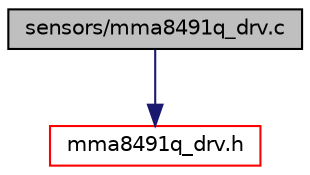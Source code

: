 digraph "sensors/mma8491q_drv.c"
{
  edge [fontname="Helvetica",fontsize="10",labelfontname="Helvetica",labelfontsize="10"];
  node [fontname="Helvetica",fontsize="10",shape=record];
  Node0 [label="sensors/mma8491q_drv.c",height=0.2,width=0.4,color="black", fillcolor="grey75", style="filled", fontcolor="black"];
  Node0 -> Node1 [color="midnightblue",fontsize="10",style="solid",fontname="Helvetica"];
  Node1 [label="mma8491q_drv.h",height=0.2,width=0.4,color="red", fillcolor="white", style="filled",URL="$mma8491q__drv_8h.html",tooltip="The mma8491q_drv.h file describes the MMA8491Q driver interface and structures. "];
}
